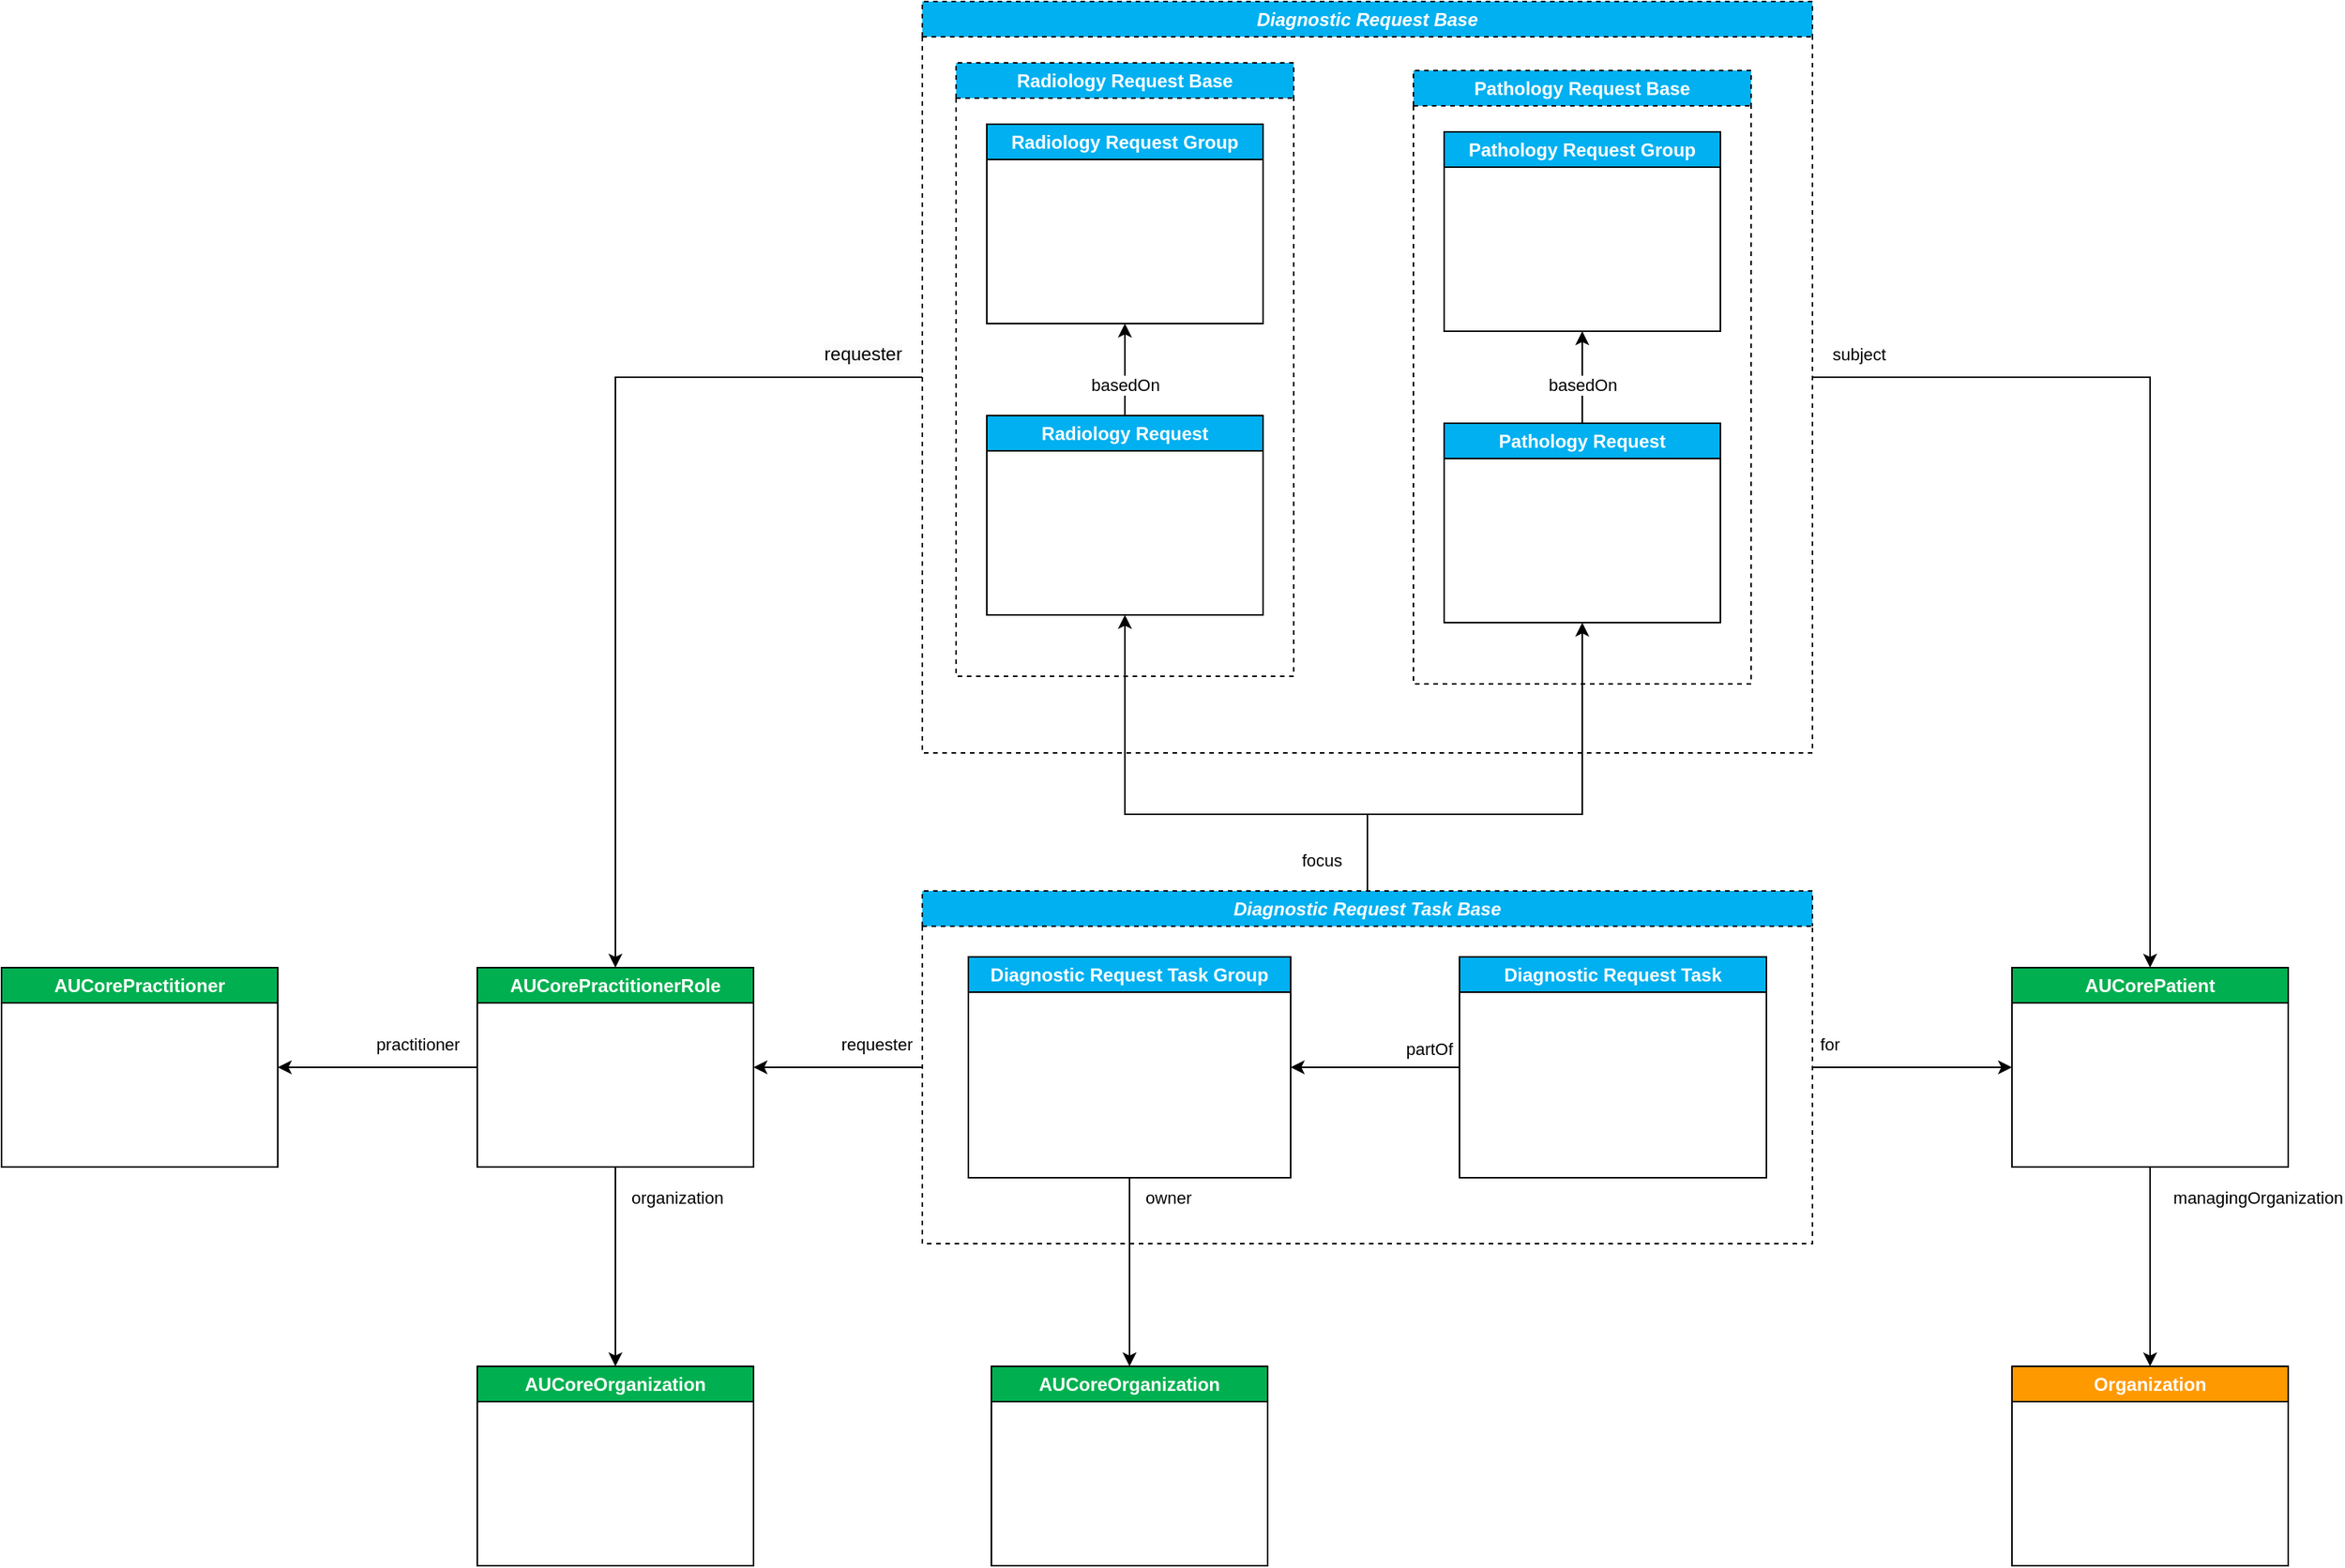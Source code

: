 <mxfile version="24.4.4" type="device" pages="3">
  <diagram name="eRequesting Profiles" id="DvJldyVORVOKJvXeS903">
    <mxGraphModel dx="3434" dy="780" grid="1" gridSize="10" guides="1" tooltips="1" connect="1" arrows="1" fold="1" page="1" pageScale="1" pageWidth="2000" pageHeight="2000" math="0" shadow="0">
      <root>
        <mxCell id="KGYB7wfZ3INph4h-0YVj-0" />
        <mxCell id="KGYB7wfZ3INph4h-0YVj-1" parent="KGYB7wfZ3INph4h-0YVj-0" />
        <mxCell id="KGYB7wfZ3INph4h-0YVj-29" value="&lt;i&gt;Diagnostic Request Base&lt;/i&gt;" style="swimlane;whiteSpace=wrap;html=1;startSize=23;fillColor=#00B0F0;fontColor=#FFFFFF;strokeColor=#000000;dashed=1;" parent="KGYB7wfZ3INph4h-0YVj-1" vertex="1">
          <mxGeometry x="-1290" y="80" width="580" height="490" as="geometry" />
        </mxCell>
        <mxCell id="qVv_T_EHp3DBTdUzcaFk-2" value="Pathology Request Base" style="swimlane;whiteSpace=wrap;html=1;fillColor=#00B0F0;fontColor=#FFFFFF;dashed=1;" parent="KGYB7wfZ3INph4h-0YVj-29" vertex="1">
          <mxGeometry x="320" y="45" width="220" height="400" as="geometry" />
        </mxCell>
        <mxCell id="qVv_T_EHp3DBTdUzcaFk-3" value="Pathology Request Group" style="swimlane;whiteSpace=wrap;html=1;fillColor=#00B0F0;fontColor=#FFFFFF;" parent="qVv_T_EHp3DBTdUzcaFk-2" vertex="1">
          <mxGeometry x="20" y="40" width="180" height="130" as="geometry" />
        </mxCell>
        <mxCell id="qVv_T_EHp3DBTdUzcaFk-4" style="edgeStyle=orthogonalEdgeStyle;rounded=0;orthogonalLoop=1;jettySize=auto;html=1;entryX=0.5;entryY=1;entryDx=0;entryDy=0;" parent="qVv_T_EHp3DBTdUzcaFk-2" source="qVv_T_EHp3DBTdUzcaFk-6" target="qVv_T_EHp3DBTdUzcaFk-3" edge="1">
          <mxGeometry relative="1" as="geometry">
            <mxPoint x="120" y="190" as="targetPoint" />
          </mxGeometry>
        </mxCell>
        <mxCell id="qVv_T_EHp3DBTdUzcaFk-5" value="basedOn" style="edgeLabel;html=1;align=center;verticalAlign=middle;resizable=0;points=[];" parent="qVv_T_EHp3DBTdUzcaFk-4" vertex="1" connectable="0">
          <mxGeometry x="-0.056" y="-1" relative="1" as="geometry">
            <mxPoint x="-1" y="3" as="offset" />
          </mxGeometry>
        </mxCell>
        <mxCell id="qVv_T_EHp3DBTdUzcaFk-6" value="Pathology Request" style="swimlane;whiteSpace=wrap;html=1;fillColor=#00B0F0;fontColor=#FFFFFF;" parent="qVv_T_EHp3DBTdUzcaFk-2" vertex="1">
          <mxGeometry x="20" y="230" width="180" height="130" as="geometry" />
        </mxCell>
        <mxCell id="RPWI5WZRQGT02tY__vC8-0" value="Radiology Request Base" style="swimlane;whiteSpace=wrap;html=1;fillColor=#00B0F0;fontColor=#FFFFFF;dashed=1;" parent="KGYB7wfZ3INph4h-0YVj-29" vertex="1">
          <mxGeometry x="22" y="40" width="220" height="400" as="geometry" />
        </mxCell>
        <mxCell id="RPWI5WZRQGT02tY__vC8-2" value="Radiology Request Group" style="swimlane;whiteSpace=wrap;html=1;fillColor=#00B0F0;fontColor=#FFFFFF;" parent="RPWI5WZRQGT02tY__vC8-0" vertex="1">
          <mxGeometry x="20" y="40" width="180" height="130" as="geometry" />
        </mxCell>
        <mxCell id="A6zePukfbngx91oNqO2z-0" style="edgeStyle=orthogonalEdgeStyle;rounded=0;orthogonalLoop=1;jettySize=auto;html=1;entryX=0.5;entryY=1;entryDx=0;entryDy=0;" parent="RPWI5WZRQGT02tY__vC8-0" source="KGYB7wfZ3INph4h-0YVj-31" target="RPWI5WZRQGT02tY__vC8-2" edge="1">
          <mxGeometry relative="1" as="geometry">
            <mxPoint x="120" y="190" as="targetPoint" />
          </mxGeometry>
        </mxCell>
        <mxCell id="A6zePukfbngx91oNqO2z-1" value="basedOn" style="edgeLabel;html=1;align=center;verticalAlign=middle;resizable=0;points=[];" parent="A6zePukfbngx91oNqO2z-0" vertex="1" connectable="0">
          <mxGeometry x="-0.056" y="-1" relative="1" as="geometry">
            <mxPoint x="-1" y="8" as="offset" />
          </mxGeometry>
        </mxCell>
        <mxCell id="KGYB7wfZ3INph4h-0YVj-31" value="Radiology Request" style="swimlane;whiteSpace=wrap;html=1;fillColor=#00B0F0;fontColor=#FFFFFF;" parent="RPWI5WZRQGT02tY__vC8-0" vertex="1">
          <mxGeometry x="20" y="230" width="180" height="130" as="geometry" />
        </mxCell>
        <mxCell id="c1VglMIIYiGPRvKQAR0Y-1" style="edgeStyle=orthogonalEdgeStyle;rounded=0;orthogonalLoop=1;jettySize=auto;html=1;exitX=0.5;exitY=0;exitDx=0;exitDy=0;entryX=0.5;entryY=1;entryDx=0;entryDy=0;" parent="KGYB7wfZ3INph4h-0YVj-29" source="KGYB7wfZ3INph4h-0YVj-18" target="KGYB7wfZ3INph4h-0YVj-31" edge="1">
          <mxGeometry relative="1" as="geometry">
            <mxPoint x="160" y="400" as="targetPoint" />
            <Array as="points">
              <mxPoint x="290" y="530" />
              <mxPoint x="132" y="530" />
            </Array>
          </mxGeometry>
        </mxCell>
        <mxCell id="c1VglMIIYiGPRvKQAR0Y-2" value="focus" style="edgeLabel;html=1;align=center;verticalAlign=middle;resizable=0;points=[];" parent="c1VglMIIYiGPRvKQAR0Y-1" vertex="1" connectable="0">
          <mxGeometry x="0.23" relative="1" as="geometry">
            <mxPoint x="128" y="30" as="offset" />
          </mxGeometry>
        </mxCell>
        <mxCell id="T8GBvvgqRPFFrIeD-vdH-2" style="edgeStyle=orthogonalEdgeStyle;rounded=0;orthogonalLoop=1;jettySize=auto;html=1;entryX=0.5;entryY=0;entryDx=0;entryDy=0;exitX=0.5;exitY=1;exitDx=0;exitDy=0;" parent="KGYB7wfZ3INph4h-0YVj-1" source="KGYB7wfZ3INph4h-0YVj-3" target="VweSJBjlNPHikYK_uJJg-1" edge="1">
          <mxGeometry relative="1" as="geometry">
            <Array as="points" />
          </mxGeometry>
        </mxCell>
        <mxCell id="QFADXYKe5BhLdS4XZFe6-5" value="managingOrganization" style="edgeLabel;html=1;align=center;verticalAlign=middle;resizable=0;points=[];" parent="T8GBvvgqRPFFrIeD-vdH-2" vertex="1" connectable="0">
          <mxGeometry x="-0.557" y="1" relative="1" as="geometry">
            <mxPoint x="69" y="-9" as="offset" />
          </mxGeometry>
        </mxCell>
        <mxCell id="KGYB7wfZ3INph4h-0YVj-3" value="AUCorePatient" style="swimlane;whiteSpace=wrap;html=1;fillColor=#00b050;fontColor=#FFFFFF;" parent="KGYB7wfZ3INph4h-0YVj-1" vertex="1">
          <mxGeometry x="-580" y="710" width="180" height="130" as="geometry" />
        </mxCell>
        <mxCell id="T8GBvvgqRPFFrIeD-vdH-1" style="edgeStyle=orthogonalEdgeStyle;rounded=0;orthogonalLoop=1;jettySize=auto;html=1;entryX=0.5;entryY=0;entryDx=0;entryDy=0;exitX=0.5;exitY=1;exitDx=0;exitDy=0;" parent="KGYB7wfZ3INph4h-0YVj-1" source="KGYB7wfZ3INph4h-0YVj-6" target="VweSJBjlNPHikYK_uJJg-0" edge="1">
          <mxGeometry relative="1" as="geometry">
            <Array as="points" />
          </mxGeometry>
        </mxCell>
        <mxCell id="QFADXYKe5BhLdS4XZFe6-4" value="organization" style="edgeLabel;html=1;align=center;verticalAlign=middle;resizable=0;points=[];" parent="T8GBvvgqRPFFrIeD-vdH-1" vertex="1" connectable="0">
          <mxGeometry x="-0.216" y="-2" relative="1" as="geometry">
            <mxPoint x="42" y="-31" as="offset" />
          </mxGeometry>
        </mxCell>
        <mxCell id="KGYB7wfZ3INph4h-0YVj-6" value="AUCorePractitionerRole" style="swimlane;whiteSpace=wrap;html=1;fillColor=#00b050;fontColor=#FFFFFF;" parent="KGYB7wfZ3INph4h-0YVj-1" vertex="1">
          <mxGeometry x="-1580" y="710" width="180" height="130" as="geometry" />
        </mxCell>
        <mxCell id="KGYB7wfZ3INph4h-0YVj-9" value="AUCorePractitioner" style="swimlane;whiteSpace=wrap;html=1;fillColor=#00b050;fontColor=#FFFFFF;" parent="KGYB7wfZ3INph4h-0YVj-1" vertex="1">
          <mxGeometry x="-1890" y="710" width="180" height="130" as="geometry" />
        </mxCell>
        <mxCell id="KGYB7wfZ3INph4h-0YVj-10" style="rounded=0;orthogonalLoop=1;jettySize=auto;html=1;edgeStyle=elbowEdgeStyle;entryX=1;entryY=0.5;entryDx=0;entryDy=0;exitX=0;exitY=0.5;exitDx=0;exitDy=0;elbow=horizontal;jumpStyle=arc;" parent="KGYB7wfZ3INph4h-0YVj-1" source="KGYB7wfZ3INph4h-0YVj-6" target="KGYB7wfZ3INph4h-0YVj-9" edge="1">
          <mxGeometry relative="1" as="geometry">
            <mxPoint x="-1272.5" y="1081" as="sourcePoint" />
            <mxPoint x="-1382.5" y="1161" as="targetPoint" />
          </mxGeometry>
        </mxCell>
        <mxCell id="QFADXYKe5BhLdS4XZFe6-2" value="practitioner" style="edgeLabel;html=1;align=center;verticalAlign=middle;resizable=0;points=[];" parent="KGYB7wfZ3INph4h-0YVj-10" vertex="1" connectable="0">
          <mxGeometry x="-0.287" y="-3" relative="1" as="geometry">
            <mxPoint x="7" y="-12" as="offset" />
          </mxGeometry>
        </mxCell>
        <mxCell id="KGYB7wfZ3INph4h-0YVj-13" style="rounded=0;orthogonalLoop=1;jettySize=auto;html=1;edgeStyle=elbowEdgeStyle;entryX=0.5;entryY=0;entryDx=0;entryDy=0;elbow=vertical;exitX=1;exitY=0.5;exitDx=0;exitDy=0;jumpStyle=arc;" parent="KGYB7wfZ3INph4h-0YVj-1" source="KGYB7wfZ3INph4h-0YVj-29" target="KGYB7wfZ3INph4h-0YVj-3" edge="1">
          <mxGeometry relative="1" as="geometry">
            <mxPoint x="-1193" y="681.98" as="sourcePoint" />
            <mxPoint x="-1288" y="777.5" as="targetPoint" />
            <Array as="points">
              <mxPoint x="-630" y="325" />
            </Array>
          </mxGeometry>
        </mxCell>
        <mxCell id="QFADXYKe5BhLdS4XZFe6-0" value="subject" style="edgeLabel;html=1;align=center;verticalAlign=middle;resizable=0;points=[];" parent="KGYB7wfZ3INph4h-0YVj-13" vertex="1" connectable="0">
          <mxGeometry x="-0.572" y="-2" relative="1" as="geometry">
            <mxPoint x="-100" y="-17" as="offset" />
          </mxGeometry>
        </mxCell>
        <mxCell id="KGYB7wfZ3INph4h-0YVj-15" style="rounded=0;orthogonalLoop=1;jettySize=auto;html=1;edgeStyle=elbowEdgeStyle;elbow=vertical;entryX=0.5;entryY=0;entryDx=0;entryDy=0;exitX=0;exitY=0.5;exitDx=0;exitDy=0;jumpStyle=arc;" parent="KGYB7wfZ3INph4h-0YVj-1" source="KGYB7wfZ3INph4h-0YVj-29" target="KGYB7wfZ3INph4h-0YVj-6" edge="1">
          <mxGeometry relative="1" as="geometry">
            <mxPoint x="-942.75" y="685.94" as="sourcePoint" />
            <mxPoint x="-1248" y="940" as="targetPoint" />
            <Array as="points">
              <mxPoint x="-1340" y="325" />
            </Array>
          </mxGeometry>
        </mxCell>
        <mxCell id="QFADXYKe5BhLdS4XZFe6-1" value="&lt;span style=&quot;font-size: 12px; text-wrap: wrap; background-color: rgb(251, 251, 251);&quot;&gt;requester&lt;/span&gt;" style="edgeLabel;html=1;align=center;verticalAlign=middle;resizable=0;points=[];" parent="KGYB7wfZ3INph4h-0YVj-15" vertex="1" connectable="0">
          <mxGeometry x="-0.806" y="2" relative="1" as="geometry">
            <mxPoint x="17" y="-17" as="offset" />
          </mxGeometry>
        </mxCell>
        <mxCell id="KGYB7wfZ3INph4h-0YVj-18" value="&lt;i&gt;Diagnostic Request Task Base&lt;/i&gt;" style="swimlane;whiteSpace=wrap;html=1;startSize=23;fillColor=#00B0F0;fontColor=#FFFFFF;dashed=1;" parent="KGYB7wfZ3INph4h-0YVj-1" vertex="1">
          <mxGeometry x="-1290" y="660" width="580" height="230" as="geometry" />
        </mxCell>
        <mxCell id="JMkntw9KuWL5h1Dx2UZl-3" value="Diagnostic Request&amp;nbsp;Task Group" style="swimlane;whiteSpace=wrap;html=1;startSize=23;fillColor=#00B0F0;fontColor=#FFFFFF;" parent="KGYB7wfZ3INph4h-0YVj-18" vertex="1">
          <mxGeometry x="30" y="43" width="210" height="144" as="geometry" />
        </mxCell>
        <mxCell id="JMkntw9KuWL5h1Dx2UZl-5" style="edgeStyle=orthogonalEdgeStyle;rounded=0;orthogonalLoop=1;jettySize=auto;html=1;entryX=1;entryY=0.5;entryDx=0;entryDy=0;" parent="KGYB7wfZ3INph4h-0YVj-18" source="JMkntw9KuWL5h1Dx2UZl-4" target="JMkntw9KuWL5h1Dx2UZl-3" edge="1">
          <mxGeometry relative="1" as="geometry" />
        </mxCell>
        <mxCell id="JMkntw9KuWL5h1Dx2UZl-6" value="partOf" style="edgeLabel;html=1;align=center;verticalAlign=middle;resizable=0;points=[];" parent="JMkntw9KuWL5h1Dx2UZl-5" vertex="1" connectable="0">
          <mxGeometry x="0.125" relative="1" as="geometry">
            <mxPoint x="42" y="-12" as="offset" />
          </mxGeometry>
        </mxCell>
        <mxCell id="JMkntw9KuWL5h1Dx2UZl-4" value="Diagnostic Request Task" style="swimlane;whiteSpace=wrap;html=1;startSize=23;fillColor=#00B0F0;fontColor=#FFFFFF;" parent="KGYB7wfZ3INph4h-0YVj-18" vertex="1">
          <mxGeometry x="350" y="43" width="200" height="144" as="geometry" />
        </mxCell>
        <mxCell id="KGYB7wfZ3INph4h-0YVj-19" style="rounded=0;orthogonalLoop=1;jettySize=auto;html=1;edgeStyle=elbowEdgeStyle;elbow=vertical;jumpStyle=arc;entryX=0.5;entryY=1;entryDx=0;entryDy=0;" parent="KGYB7wfZ3INph4h-0YVj-1" source="KGYB7wfZ3INph4h-0YVj-18" target="qVv_T_EHp3DBTdUzcaFk-6" edge="1">
          <mxGeometry relative="1" as="geometry">
            <mxPoint x="-918" y="580" as="sourcePoint" />
            <mxPoint x="-920" y="520" as="targetPoint" />
            <Array as="points">
              <mxPoint x="-1000" y="610" />
            </Array>
          </mxGeometry>
        </mxCell>
        <mxCell id="KGYB7wfZ3INph4h-0YVj-21" style="rounded=0;orthogonalLoop=1;jettySize=auto;html=1;edgeStyle=elbowEdgeStyle;flowAnimation=0;jumpStyle=arc;exitX=1;exitY=0.5;exitDx=0;exitDy=0;entryX=0;entryY=0.5;entryDx=0;entryDy=0;" parent="KGYB7wfZ3INph4h-0YVj-1" source="KGYB7wfZ3INph4h-0YVj-18" target="KGYB7wfZ3INph4h-0YVj-3" edge="1">
          <mxGeometry relative="1" as="geometry">
            <mxPoint x="-760" y="801" as="sourcePoint" />
            <mxPoint x="-580" y="801" as="targetPoint" />
          </mxGeometry>
        </mxCell>
        <mxCell id="JMkntw9KuWL5h1Dx2UZl-2" value="for" style="edgeLabel;html=1;align=center;verticalAlign=middle;resizable=0;points=[];" parent="KGYB7wfZ3INph4h-0YVj-21" vertex="1" connectable="0">
          <mxGeometry x="-0.473" y="2" relative="1" as="geometry">
            <mxPoint x="-24" y="-13" as="offset" />
          </mxGeometry>
        </mxCell>
        <mxCell id="KGYB7wfZ3INph4h-0YVj-23" style="rounded=0;orthogonalLoop=1;jettySize=auto;html=1;edgeStyle=elbowEdgeStyle;exitX=0;exitY=0.5;exitDx=0;exitDy=0;entryX=1;entryY=0.5;entryDx=0;entryDy=0;jumpStyle=arc;" parent="KGYB7wfZ3INph4h-0YVj-1" source="KGYB7wfZ3INph4h-0YVj-18" target="KGYB7wfZ3INph4h-0YVj-6" edge="1">
          <mxGeometry relative="1" as="geometry">
            <mxPoint x="-788" y="1045" as="sourcePoint" />
            <mxPoint x="-1118" y="990" as="targetPoint" />
            <Array as="points">
              <mxPoint x="-1300" y="750" />
            </Array>
          </mxGeometry>
        </mxCell>
        <mxCell id="uDX-jRWYB0xYNKijL0ei-0" value="requester" style="edgeLabel;html=1;align=center;verticalAlign=middle;resizable=0;points=[];" parent="KGYB7wfZ3INph4h-0YVj-23" vertex="1" connectable="0">
          <mxGeometry x="-0.221" y="2" relative="1" as="geometry">
            <mxPoint x="13" y="-17" as="offset" />
          </mxGeometry>
        </mxCell>
        <mxCell id="KGYB7wfZ3INph4h-0YVj-25" value="AUCoreOrganization" style="swimlane;whiteSpace=wrap;html=1;fillColor=#00b050;fontColor=#FFFFFF;" parent="KGYB7wfZ3INph4h-0YVj-1" vertex="1">
          <mxGeometry x="-1245" y="970" width="180" height="130" as="geometry" />
        </mxCell>
        <mxCell id="KGYB7wfZ3INph4h-0YVj-26" style="rounded=0;orthogonalLoop=1;jettySize=auto;html=1;edgeStyle=elbowEdgeStyle;entryX=0.5;entryY=0;entryDx=0;entryDy=0;elbow=vertical;jumpStyle=arc;exitX=0.5;exitY=1;exitDx=0;exitDy=0;" parent="KGYB7wfZ3INph4h-0YVj-1" source="JMkntw9KuWL5h1Dx2UZl-3" target="KGYB7wfZ3INph4h-0YVj-25" edge="1">
          <mxGeometry relative="1" as="geometry">
            <mxPoint x="-1000" y="980" as="sourcePoint" />
            <mxPoint x="-907" y="1011" as="targetPoint" />
          </mxGeometry>
        </mxCell>
        <mxCell id="QFADXYKe5BhLdS4XZFe6-3" value="owner" style="edgeLabel;html=1;align=center;verticalAlign=middle;resizable=0;points=[];" parent="KGYB7wfZ3INph4h-0YVj-26" vertex="1" connectable="0">
          <mxGeometry x="-0.239" y="1" relative="1" as="geometry">
            <mxPoint x="24" y="-34" as="offset" />
          </mxGeometry>
        </mxCell>
        <mxCell id="VweSJBjlNPHikYK_uJJg-0" value="AUCoreOrganization" style="swimlane;whiteSpace=wrap;html=1;fillColor=#00b050;fontColor=#FFFFFF;" parent="KGYB7wfZ3INph4h-0YVj-1" vertex="1">
          <mxGeometry x="-1580" y="970" width="180" height="130" as="geometry" />
        </mxCell>
        <mxCell id="VweSJBjlNPHikYK_uJJg-1" value="Organization" style="swimlane;whiteSpace=wrap;html=1;fillColor=#ff9900;fontColor=#FFFFFF;" parent="KGYB7wfZ3INph4h-0YVj-1" vertex="1">
          <mxGeometry x="-580" y="970" width="180" height="130" as="geometry" />
        </mxCell>
      </root>
    </mxGraphModel>
  </diagram>
  <diagram name="ServiceRequest Profiles Hierarchy" id="gE4kiXeh7UuOyHTcPQmp">
    <mxGraphModel dx="1366" dy="743" grid="1" gridSize="10" guides="1" tooltips="1" connect="1" arrows="1" fold="1" page="1" pageScale="1" pageWidth="2000" pageHeight="2000" math="0" shadow="0">
      <root>
        <mxCell id="0" />
        <mxCell id="1" parent="0" />
        <mxCell id="Kxw0VURS0ObRSLniy_qb-10" style="edgeStyle=orthogonalEdgeStyle;rounded=0;orthogonalLoop=1;jettySize=auto;html=1;entryX=0.5;entryY=0;entryDx=0;entryDy=0;" parent="1" source="Kxw0VURS0ObRSLniy_qb-1" target="Kxw0VURS0ObRSLniy_qb-3" edge="1">
          <mxGeometry relative="1" as="geometry">
            <Array as="points">
              <mxPoint x="580" y="220" />
              <mxPoint x="357" y="220" />
            </Array>
          </mxGeometry>
        </mxCell>
        <mxCell id="Kxw0VURS0ObRSLniy_qb-11" style="edgeStyle=orthogonalEdgeStyle;rounded=0;orthogonalLoop=1;jettySize=auto;html=1;" parent="1" source="Kxw0VURS0ObRSLniy_qb-1" target="Kxw0VURS0ObRSLniy_qb-4" edge="1">
          <mxGeometry relative="1" as="geometry">
            <Array as="points">
              <mxPoint x="580" y="220" />
              <mxPoint x="810" y="220" />
            </Array>
          </mxGeometry>
        </mxCell>
        <mxCell id="Kxw0VURS0ObRSLniy_qb-1" value="&lt;i&gt;Diagnostic Request Base&lt;/i&gt;" style="swimlane;whiteSpace=wrap;html=1;dashed=1;startSize=23;fillColor=#00B0F0;fontColor=#FFFFFF;" parent="1" vertex="1">
          <mxGeometry x="490" y="50" width="180" height="130" as="geometry" />
        </mxCell>
        <mxCell id="Kxw0VURS0ObRSLniy_qb-12" style="edgeStyle=orthogonalEdgeStyle;rounded=0;orthogonalLoop=1;jettySize=auto;html=1;entryX=0.5;entryY=0;entryDx=0;entryDy=0;" parent="1" source="Kxw0VURS0ObRSLniy_qb-3" target="Kxw0VURS0ObRSLniy_qb-5" edge="1">
          <mxGeometry relative="1" as="geometry" />
        </mxCell>
        <mxCell id="Kxw0VURS0ObRSLniy_qb-13" style="edgeStyle=orthogonalEdgeStyle;rounded=0;orthogonalLoop=1;jettySize=auto;html=1;entryX=0.5;entryY=0;entryDx=0;entryDy=0;" parent="1" source="Kxw0VURS0ObRSLniy_qb-3" target="Kxw0VURS0ObRSLniy_qb-6" edge="1">
          <mxGeometry relative="1" as="geometry" />
        </mxCell>
        <mxCell id="Kxw0VURS0ObRSLniy_qb-3" value="&lt;i&gt;Pathology Request Base&lt;/i&gt;" style="swimlane;whiteSpace=wrap;html=1;dashed=1;startSize=23;fillColor=#00B0F0;fontColor=#FFFFFF;" parent="1" vertex="1">
          <mxGeometry x="267" y="250" width="180" height="130" as="geometry" />
        </mxCell>
        <mxCell id="Kxw0VURS0ObRSLniy_qb-14" style="edgeStyle=orthogonalEdgeStyle;rounded=0;orthogonalLoop=1;jettySize=auto;html=1;entryX=0.5;entryY=0;entryDx=0;entryDy=0;" parent="1" source="Kxw0VURS0ObRSLniy_qb-4" target="Kxw0VURS0ObRSLniy_qb-7" edge="1">
          <mxGeometry relative="1" as="geometry" />
        </mxCell>
        <mxCell id="Kxw0VURS0ObRSLniy_qb-15" style="edgeStyle=orthogonalEdgeStyle;rounded=0;orthogonalLoop=1;jettySize=auto;html=1;entryX=0.5;entryY=0;entryDx=0;entryDy=0;" parent="1" source="Kxw0VURS0ObRSLniy_qb-4" target="Kxw0VURS0ObRSLniy_qb-8" edge="1">
          <mxGeometry relative="1" as="geometry" />
        </mxCell>
        <mxCell id="Kxw0VURS0ObRSLniy_qb-4" value="&lt;i&gt;Radiology Request Base&lt;/i&gt;" style="swimlane;whiteSpace=wrap;html=1;dashed=1;startSize=23;fillColor=#00B0F0;fontColor=#FFFFFF;" parent="1" vertex="1">
          <mxGeometry x="720" y="250" width="180" height="130" as="geometry" />
        </mxCell>
        <mxCell id="Kxw0VURS0ObRSLniy_qb-5" value="Pathology Request Group" style="swimlane;whiteSpace=wrap;html=1;fillColor=#00B0F0;fontColor=#FFFFFF;" parent="1" vertex="1">
          <mxGeometry x="150" y="450" width="180" height="130" as="geometry" />
        </mxCell>
        <mxCell id="Kxw0VURS0ObRSLniy_qb-6" value="Pathology Request" style="swimlane;whiteSpace=wrap;html=1;fillColor=#00B0F0;fontColor=#FFFFFF;" parent="1" vertex="1">
          <mxGeometry x="380" y="450" width="180" height="130" as="geometry" />
        </mxCell>
        <mxCell id="Kxw0VURS0ObRSLniy_qb-7" value="Radiology Request Group" style="swimlane;whiteSpace=wrap;html=1;fillColor=#00B0F0;fontColor=#FFFFFF;" parent="1" vertex="1">
          <mxGeometry x="600" y="450" width="180" height="130" as="geometry" />
        </mxCell>
        <mxCell id="Kxw0VURS0ObRSLniy_qb-8" value="Radiology Request" style="swimlane;whiteSpace=wrap;html=1;fillColor=#00B0F0;fontColor=#FFFFFF;" parent="1" vertex="1">
          <mxGeometry x="840" y="450" width="180" height="130" as="geometry" />
        </mxCell>
      </root>
    </mxGraphModel>
  </diagram>
  <diagram id="hxD3SwmjAb2SwtoynAzI" name="Task Profiles Hierarchy">
    <mxGraphModel dx="1147" dy="1793" grid="1" gridSize="10" guides="1" tooltips="1" connect="1" arrows="1" fold="1" page="1" pageScale="1" pageWidth="827" pageHeight="1169" math="0" shadow="0">
      <root>
        <mxCell id="0" />
        <mxCell id="1" parent="0" />
        <mxCell id="SRh8L3I4d_MqGshu0Jbj-7" style="edgeStyle=orthogonalEdgeStyle;rounded=0;orthogonalLoop=1;jettySize=auto;html=1;entryX=0.5;entryY=0;entryDx=0;entryDy=0;" parent="1" source="SRh8L3I4d_MqGshu0Jbj-9" target="SRh8L3I4d_MqGshu0Jbj-12" edge="1">
          <mxGeometry relative="1" as="geometry" />
        </mxCell>
        <mxCell id="SRh8L3I4d_MqGshu0Jbj-8" style="edgeStyle=orthogonalEdgeStyle;rounded=0;orthogonalLoop=1;jettySize=auto;html=1;entryX=0.5;entryY=0;entryDx=0;entryDy=0;" parent="1" source="SRh8L3I4d_MqGshu0Jbj-9" target="SRh8L3I4d_MqGshu0Jbj-13" edge="1">
          <mxGeometry relative="1" as="geometry">
            <Array as="points">
              <mxPoint x="395" y="-950" />
              <mxPoint x="630" y="-950" />
            </Array>
          </mxGeometry>
        </mxCell>
        <mxCell id="SRh8L3I4d_MqGshu0Jbj-14" style="edgeStyle=orthogonalEdgeStyle;rounded=0;orthogonalLoop=1;jettySize=auto;html=1;entryX=0.5;entryY=0;entryDx=0;entryDy=0;" parent="1" source="SRh8L3I4d_MqGshu0Jbj-9" target="SRh8L3I4d_MqGshu0Jbj-11" edge="1">
          <mxGeometry relative="1" as="geometry">
            <Array as="points">
              <mxPoint x="395" y="-950" />
              <mxPoint x="155" y="-950" />
            </Array>
          </mxGeometry>
        </mxCell>
        <mxCell id="SRh8L3I4d_MqGshu0Jbj-9" value="&lt;i&gt;Diagnostic Request Task Base&lt;/i&gt;" style="swimlane;whiteSpace=wrap;html=1;dashed=1;startSize=23;fillColor=#00B0F0;fontColor=#FFFFFF;" parent="1" vertex="1">
          <mxGeometry x="290" y="-1140" width="210" height="144" as="geometry">
            <mxRectangle x="620" y="-914" width="200" height="30" as="alternateBounds" />
          </mxGeometry>
        </mxCell>
        <mxCell id="SRh8L3I4d_MqGshu0Jbj-11" value="Communication Request Task" style="swimlane;whiteSpace=wrap;html=1;fillColor=#00B0F0;fontColor=#FFFFFF;" parent="1" vertex="1">
          <mxGeometry x="50" y="-904" width="210" height="144" as="geometry" />
        </mxCell>
        <mxCell id="SRh8L3I4d_MqGshu0Jbj-12" value="Diagnostic Request&amp;nbsp;Task Group" style="swimlane;whiteSpace=wrap;html=1;startSize=23;fillColor=#00B0F0;fontColor=#FFFFFF;" parent="1" vertex="1">
          <mxGeometry x="290" y="-904" width="210" height="144" as="geometry" />
        </mxCell>
        <mxCell id="SRh8L3I4d_MqGshu0Jbj-13" value="Diagnostic Request Task" style="swimlane;whiteSpace=wrap;html=1;startSize=23;fillColor=#00B0F0;fontColor=#FFFFFF;" parent="1" vertex="1">
          <mxGeometry x="530" y="-904" width="200" height="144" as="geometry" />
        </mxCell>
      </root>
    </mxGraphModel>
  </diagram>
</mxfile>
